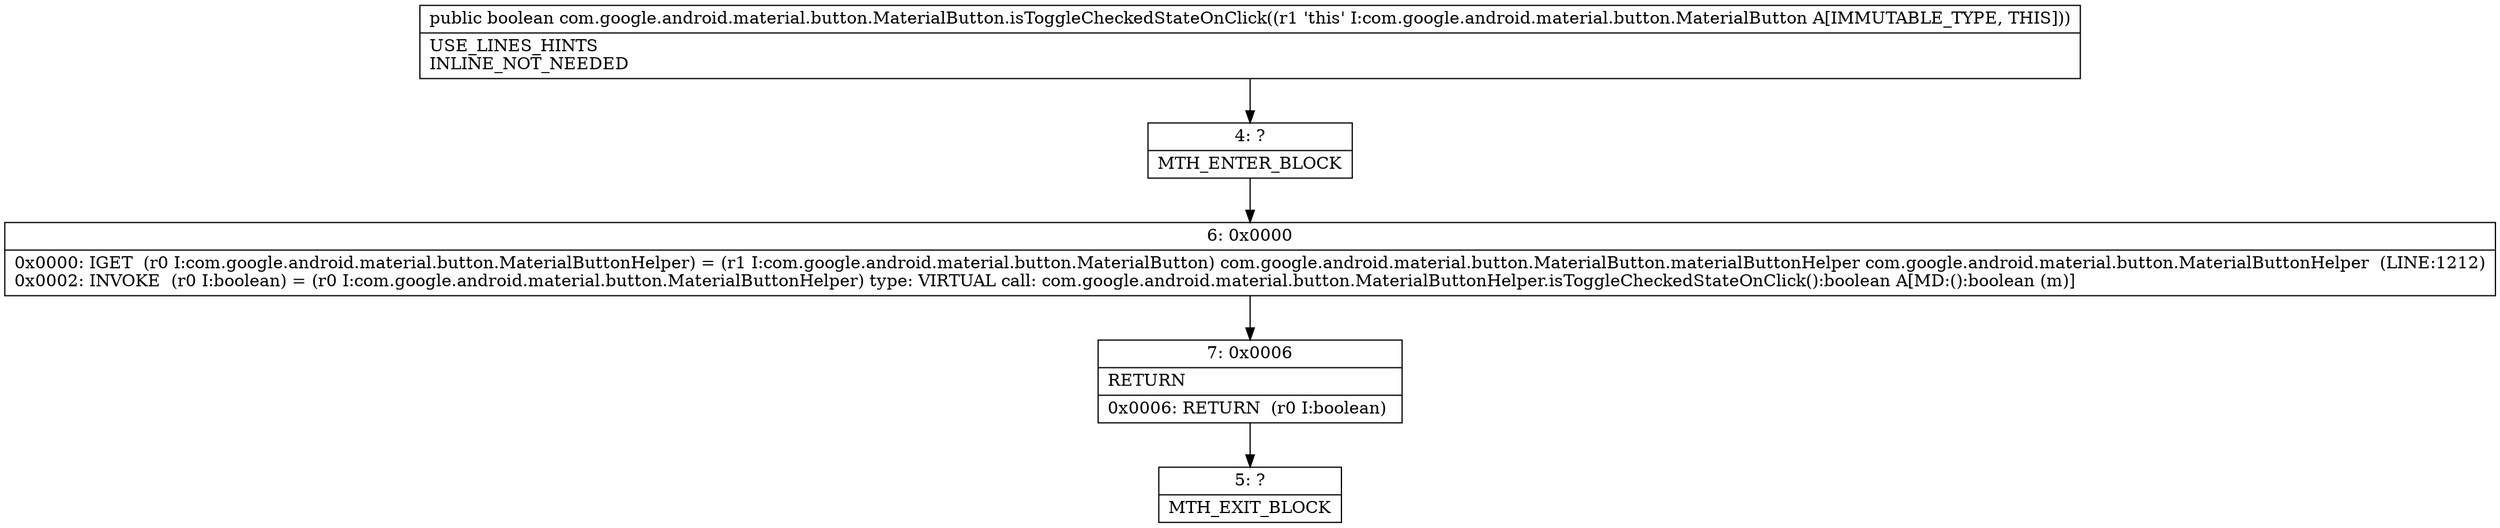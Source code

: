 digraph "CFG forcom.google.android.material.button.MaterialButton.isToggleCheckedStateOnClick()Z" {
Node_4 [shape=record,label="{4\:\ ?|MTH_ENTER_BLOCK\l}"];
Node_6 [shape=record,label="{6\:\ 0x0000|0x0000: IGET  (r0 I:com.google.android.material.button.MaterialButtonHelper) = (r1 I:com.google.android.material.button.MaterialButton) com.google.android.material.button.MaterialButton.materialButtonHelper com.google.android.material.button.MaterialButtonHelper  (LINE:1212)\l0x0002: INVOKE  (r0 I:boolean) = (r0 I:com.google.android.material.button.MaterialButtonHelper) type: VIRTUAL call: com.google.android.material.button.MaterialButtonHelper.isToggleCheckedStateOnClick():boolean A[MD:():boolean (m)]\l}"];
Node_7 [shape=record,label="{7\:\ 0x0006|RETURN\l|0x0006: RETURN  (r0 I:boolean) \l}"];
Node_5 [shape=record,label="{5\:\ ?|MTH_EXIT_BLOCK\l}"];
MethodNode[shape=record,label="{public boolean com.google.android.material.button.MaterialButton.isToggleCheckedStateOnClick((r1 'this' I:com.google.android.material.button.MaterialButton A[IMMUTABLE_TYPE, THIS]))  | USE_LINES_HINTS\lINLINE_NOT_NEEDED\l}"];
MethodNode -> Node_4;Node_4 -> Node_6;
Node_6 -> Node_7;
Node_7 -> Node_5;
}

